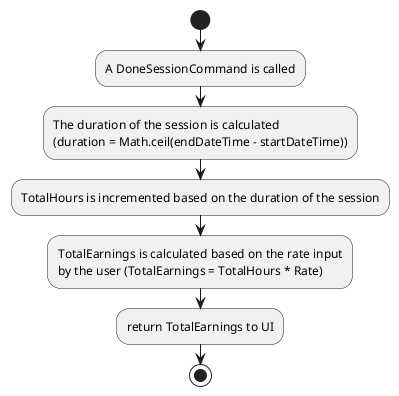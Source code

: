@startuml
start
:A DoneSessionCommand is called;

:The duration of the session is calculated
(duration = Math.ceil(endDateTime - startDateTime));

:TotalHours is incremented based on the duration of the session;

:TotalEarnings is calculated based on the rate input
by the user (TotalEarnings = TotalHours * Rate);

:return TotalEarnings to UI;

stop
@enduml